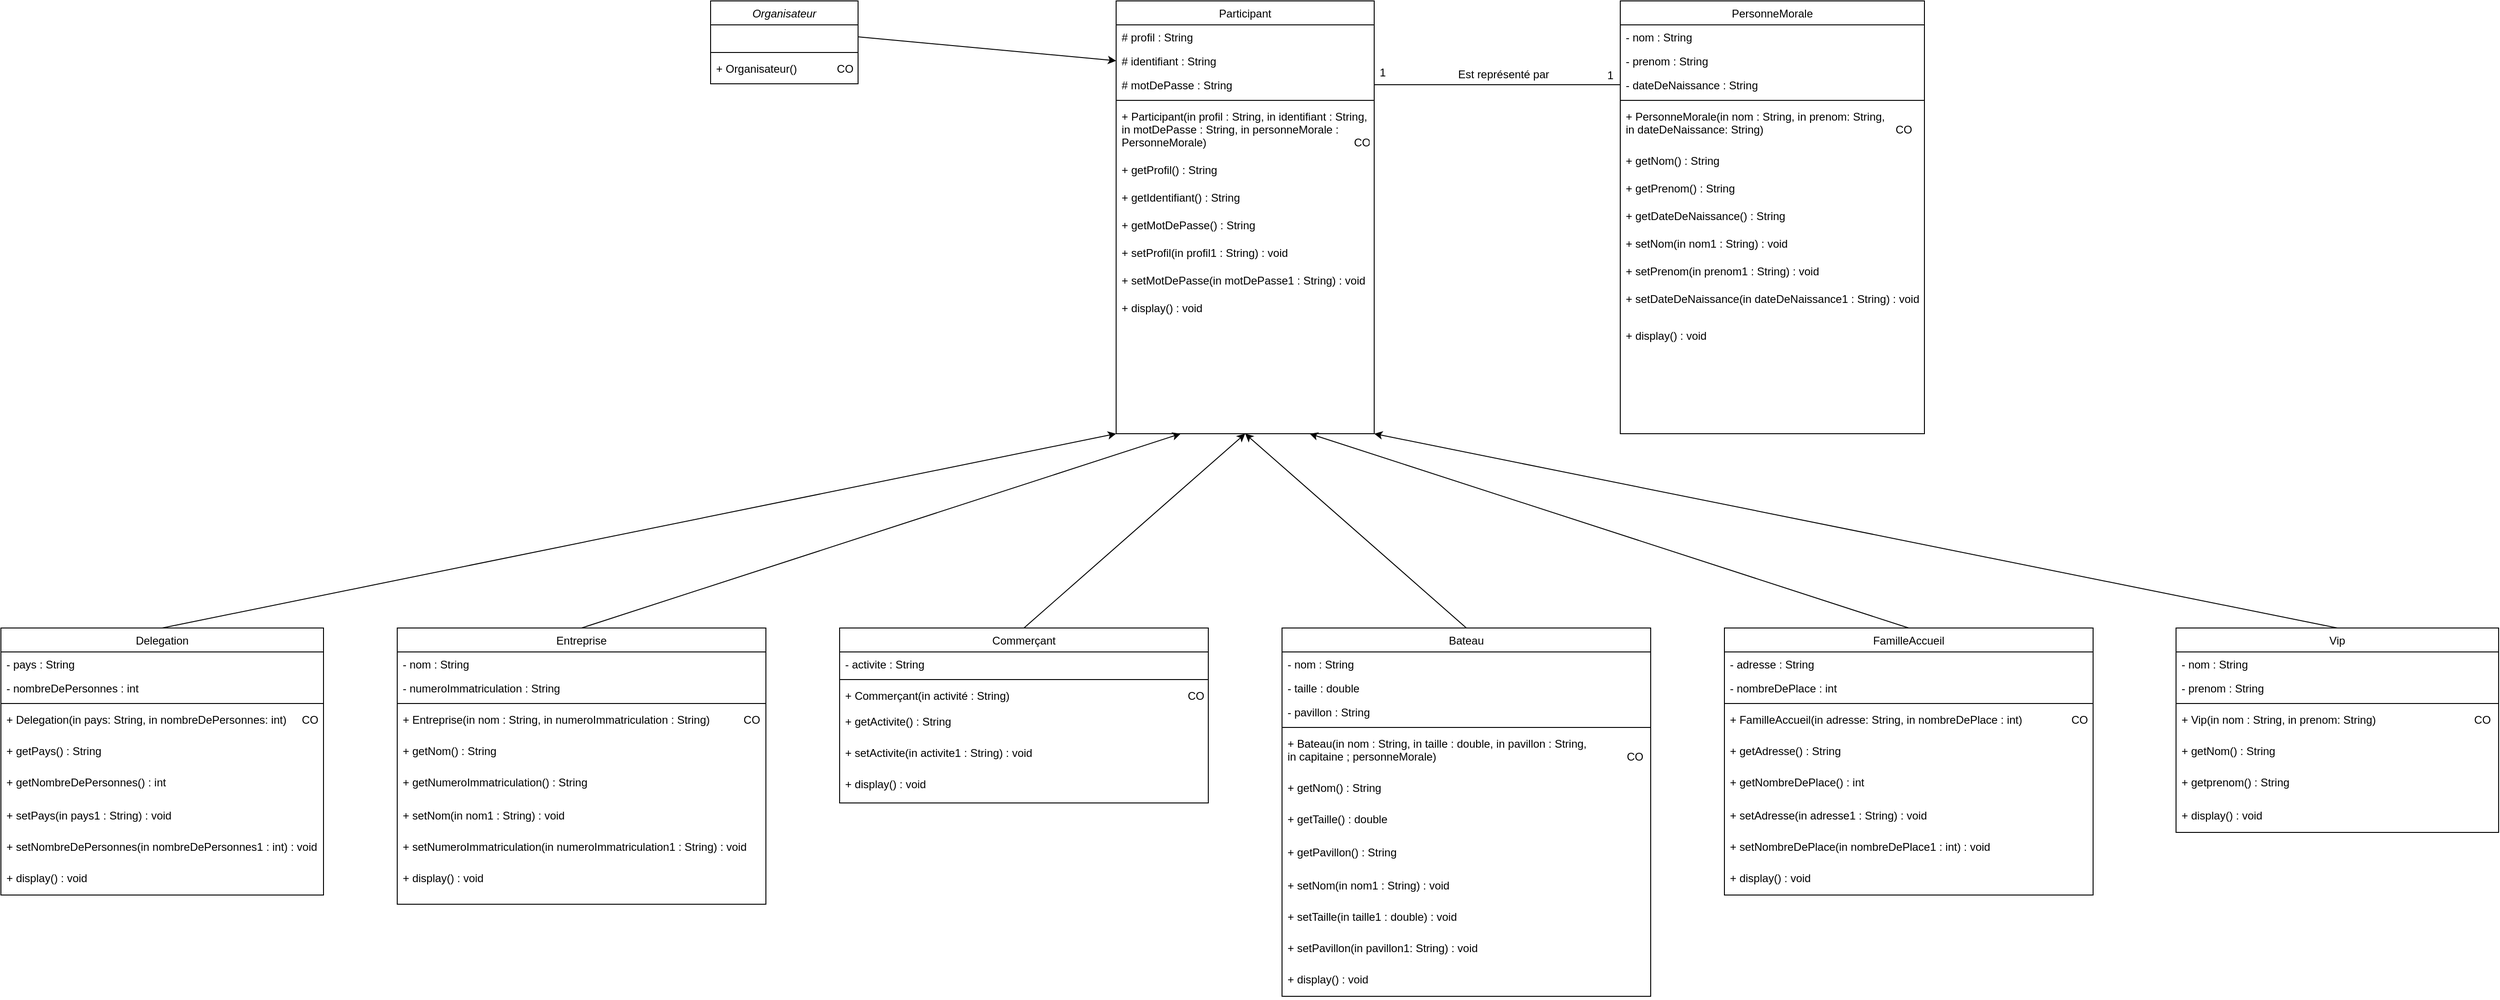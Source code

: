 <mxfile version="16.6.5" type="github">
  <diagram id="C5RBs43oDa-KdzZeNtuy" name="Page-1">
    <mxGraphModel dx="2871" dy="521" grid="1" gridSize="10" guides="1" tooltips="1" connect="1" arrows="1" fold="1" page="1" pageScale="1" pageWidth="827" pageHeight="1169" math="0" shadow="0">
      <root>
        <mxCell id="WIyWlLk6GJQsqaUBKTNV-0" />
        <mxCell id="WIyWlLk6GJQsqaUBKTNV-1" parent="WIyWlLk6GJQsqaUBKTNV-0" />
        <mxCell id="zkfFHV4jXpPFQw0GAbJ--0" value="Organisateur" style="swimlane;fontStyle=2;align=center;verticalAlign=top;childLayout=stackLayout;horizontal=1;startSize=26;horizontalStack=0;resizeParent=1;resizeLast=0;collapsible=1;marginBottom=0;rounded=0;shadow=0;strokeWidth=1;" parent="WIyWlLk6GJQsqaUBKTNV-1" vertex="1">
          <mxGeometry x="-160" y="40" width="160" height="90" as="geometry">
            <mxRectangle x="230" y="140" width="160" height="26" as="alternateBounds" />
          </mxGeometry>
        </mxCell>
        <mxCell id="zkfFHV4jXpPFQw0GAbJ--3" value=" " style="text;align=left;verticalAlign=top;spacingLeft=4;spacingRight=4;overflow=hidden;rotatable=0;points=[[0,0.5],[1,0.5]];portConstraint=eastwest;rounded=0;shadow=0;html=0;" parent="zkfFHV4jXpPFQw0GAbJ--0" vertex="1">
          <mxGeometry y="26" width="160" height="26" as="geometry" />
        </mxCell>
        <mxCell id="zkfFHV4jXpPFQw0GAbJ--4" value="" style="line;html=1;strokeWidth=1;align=left;verticalAlign=middle;spacingTop=-1;spacingLeft=3;spacingRight=3;rotatable=0;labelPosition=right;points=[];portConstraint=eastwest;" parent="zkfFHV4jXpPFQw0GAbJ--0" vertex="1">
          <mxGeometry y="52" width="160" height="8" as="geometry" />
        </mxCell>
        <mxCell id="zkfFHV4jXpPFQw0GAbJ--5" value="+ Organisateur()             CO" style="text;align=left;verticalAlign=top;spacingLeft=4;spacingRight=4;overflow=hidden;rotatable=0;points=[[0,0.5],[1,0.5]];portConstraint=eastwest;" parent="zkfFHV4jXpPFQw0GAbJ--0" vertex="1">
          <mxGeometry y="60" width="160" height="26" as="geometry" />
        </mxCell>
        <mxCell id="szv_5WCVHyqC5jfXiNDb-31" value="Participant" style="swimlane;fontStyle=0;align=center;verticalAlign=top;childLayout=stackLayout;horizontal=1;startSize=26;horizontalStack=0;resizeParent=1;resizeLast=0;collapsible=1;marginBottom=0;rounded=0;shadow=0;strokeWidth=1;" parent="WIyWlLk6GJQsqaUBKTNV-1" vertex="1">
          <mxGeometry x="280" y="40" width="280" height="470" as="geometry">
            <mxRectangle x="330" y="50" width="160" height="26" as="alternateBounds" />
          </mxGeometry>
        </mxCell>
        <mxCell id="szv_5WCVHyqC5jfXiNDb-34" value="# profil : String" style="text;align=left;verticalAlign=top;spacingLeft=4;spacingRight=4;overflow=hidden;rotatable=0;points=[[0,0.5],[1,0.5]];portConstraint=eastwest;rounded=0;shadow=0;html=0;" parent="szv_5WCVHyqC5jfXiNDb-31" vertex="1">
          <mxGeometry y="26" width="280" height="26" as="geometry" />
        </mxCell>
        <mxCell id="szv_5WCVHyqC5jfXiNDb-32" value="# identifiant : String&#xa;" style="text;align=left;verticalAlign=top;spacingLeft=4;spacingRight=4;overflow=hidden;rotatable=0;points=[[0,0.5],[1,0.5]];portConstraint=eastwest;" parent="szv_5WCVHyqC5jfXiNDb-31" vertex="1">
          <mxGeometry y="52" width="280" height="26" as="geometry" />
        </mxCell>
        <mxCell id="szv_5WCVHyqC5jfXiNDb-33" value="# motDePasse : String" style="text;align=left;verticalAlign=top;spacingLeft=4;spacingRight=4;overflow=hidden;rotatable=0;points=[[0,0.5],[1,0.5]];portConstraint=eastwest;rounded=0;shadow=0;html=0;" parent="szv_5WCVHyqC5jfXiNDb-31" vertex="1">
          <mxGeometry y="78" width="280" height="26" as="geometry" />
        </mxCell>
        <mxCell id="szv_5WCVHyqC5jfXiNDb-37" value="" style="line;html=1;strokeWidth=1;align=left;verticalAlign=middle;spacingTop=-1;spacingLeft=3;spacingRight=3;rotatable=0;labelPosition=right;points=[];portConstraint=eastwest;" parent="szv_5WCVHyqC5jfXiNDb-31" vertex="1">
          <mxGeometry y="104" width="280" height="8" as="geometry" />
        </mxCell>
        <mxCell id="szv_5WCVHyqC5jfXiNDb-38" value="+ Participant(in profil : String, in identifiant : String, &#xa;in motDePasse : String, in personneMorale : &#xa;PersonneMorale)                                                CO&#xa;&#xa;" style="text;align=left;verticalAlign=top;spacingLeft=4;spacingRight=4;overflow=hidden;rotatable=0;points=[[0,0.5],[1,0.5]];portConstraint=eastwest;" parent="szv_5WCVHyqC5jfXiNDb-31" vertex="1">
          <mxGeometry y="112" width="280" height="58" as="geometry" />
        </mxCell>
        <mxCell id="szv_5WCVHyqC5jfXiNDb-43" value="+ getProfil() : String" style="text;align=left;verticalAlign=top;spacingLeft=4;spacingRight=4;overflow=hidden;rotatable=0;points=[[0,0.5],[1,0.5]];portConstraint=eastwest;" parent="szv_5WCVHyqC5jfXiNDb-31" vertex="1">
          <mxGeometry y="170" width="280" height="30" as="geometry" />
        </mxCell>
        <mxCell id="szv_5WCVHyqC5jfXiNDb-41" value="+ getIdentifiant() : String" style="text;align=left;verticalAlign=top;spacingLeft=4;spacingRight=4;overflow=hidden;rotatable=0;points=[[0,0.5],[1,0.5]];portConstraint=eastwest;" parent="szv_5WCVHyqC5jfXiNDb-31" vertex="1">
          <mxGeometry y="200" width="280" height="30" as="geometry" />
        </mxCell>
        <mxCell id="szv_5WCVHyqC5jfXiNDb-42" value="+ getMotDePasse() : String" style="text;align=left;verticalAlign=top;spacingLeft=4;spacingRight=4;overflow=hidden;rotatable=0;points=[[0,0.5],[1,0.5]];portConstraint=eastwest;" parent="szv_5WCVHyqC5jfXiNDb-31" vertex="1">
          <mxGeometry y="230" width="280" height="30" as="geometry" />
        </mxCell>
        <mxCell id="szv_5WCVHyqC5jfXiNDb-44" value="+ setProfil(in profil1 : String) : void" style="text;align=left;verticalAlign=top;spacingLeft=4;spacingRight=4;overflow=hidden;rotatable=0;points=[[0,0.5],[1,0.5]];portConstraint=eastwest;" parent="szv_5WCVHyqC5jfXiNDb-31" vertex="1">
          <mxGeometry y="260" width="280" height="30" as="geometry" />
        </mxCell>
        <mxCell id="szv_5WCVHyqC5jfXiNDb-45" value="+ setMotDePasse(in motDePasse1 : String) : void" style="text;align=left;verticalAlign=top;spacingLeft=4;spacingRight=4;overflow=hidden;rotatable=0;points=[[0,0.5],[1,0.5]];portConstraint=eastwest;" parent="szv_5WCVHyqC5jfXiNDb-31" vertex="1">
          <mxGeometry y="290" width="280" height="30" as="geometry" />
        </mxCell>
        <mxCell id="szv_5WCVHyqC5jfXiNDb-46" value="+ display() : void" style="text;align=left;verticalAlign=top;spacingLeft=4;spacingRight=4;overflow=hidden;rotatable=0;points=[[0,0.5],[1,0.5]];portConstraint=eastwest;" parent="szv_5WCVHyqC5jfXiNDb-31" vertex="1">
          <mxGeometry y="320" width="280" height="30" as="geometry" />
        </mxCell>
        <mxCell id="szv_5WCVHyqC5jfXiNDb-47" value="PersonneMorale" style="swimlane;fontStyle=0;align=center;verticalAlign=top;childLayout=stackLayout;horizontal=1;startSize=26;horizontalStack=0;resizeParent=1;resizeLast=0;collapsible=1;marginBottom=0;rounded=0;shadow=0;strokeWidth=1;" parent="WIyWlLk6GJQsqaUBKTNV-1" vertex="1">
          <mxGeometry x="827" y="40" width="330" height="470" as="geometry">
            <mxRectangle x="330" y="50" width="160" height="26" as="alternateBounds" />
          </mxGeometry>
        </mxCell>
        <mxCell id="szv_5WCVHyqC5jfXiNDb-48" value="- nom : String" style="text;align=left;verticalAlign=top;spacingLeft=4;spacingRight=4;overflow=hidden;rotatable=0;points=[[0,0.5],[1,0.5]];portConstraint=eastwest;rounded=0;shadow=0;html=0;" parent="szv_5WCVHyqC5jfXiNDb-47" vertex="1">
          <mxGeometry y="26" width="330" height="26" as="geometry" />
        </mxCell>
        <mxCell id="szv_5WCVHyqC5jfXiNDb-49" value="- prenom : String&#xa;" style="text;align=left;verticalAlign=top;spacingLeft=4;spacingRight=4;overflow=hidden;rotatable=0;points=[[0,0.5],[1,0.5]];portConstraint=eastwest;" parent="szv_5WCVHyqC5jfXiNDb-47" vertex="1">
          <mxGeometry y="52" width="330" height="26" as="geometry" />
        </mxCell>
        <mxCell id="szv_5WCVHyqC5jfXiNDb-50" value="- dateDeNaissance : String" style="text;align=left;verticalAlign=top;spacingLeft=4;spacingRight=4;overflow=hidden;rotatable=0;points=[[0,0.5],[1,0.5]];portConstraint=eastwest;rounded=0;shadow=0;html=0;" parent="szv_5WCVHyqC5jfXiNDb-47" vertex="1">
          <mxGeometry y="78" width="330" height="26" as="geometry" />
        </mxCell>
        <mxCell id="szv_5WCVHyqC5jfXiNDb-51" value="" style="line;html=1;strokeWidth=1;align=left;verticalAlign=middle;spacingTop=-1;spacingLeft=3;spacingRight=3;rotatable=0;labelPosition=right;points=[];portConstraint=eastwest;" parent="szv_5WCVHyqC5jfXiNDb-47" vertex="1">
          <mxGeometry y="104" width="330" height="8" as="geometry" />
        </mxCell>
        <mxCell id="szv_5WCVHyqC5jfXiNDb-52" value="+ PersonneMorale(in nom : String, in prenom: String, &#xa;in dateDeNaissance: String)                                           CO" style="text;align=left;verticalAlign=top;spacingLeft=4;spacingRight=4;overflow=hidden;rotatable=0;points=[[0,0.5],[1,0.5]];portConstraint=eastwest;" parent="szv_5WCVHyqC5jfXiNDb-47" vertex="1">
          <mxGeometry y="112" width="330" height="48" as="geometry" />
        </mxCell>
        <mxCell id="szv_5WCVHyqC5jfXiNDb-53" value="+ getNom() : String" style="text;align=left;verticalAlign=top;spacingLeft=4;spacingRight=4;overflow=hidden;rotatable=0;points=[[0,0.5],[1,0.5]];portConstraint=eastwest;" parent="szv_5WCVHyqC5jfXiNDb-47" vertex="1">
          <mxGeometry y="160" width="330" height="30" as="geometry" />
        </mxCell>
        <mxCell id="szv_5WCVHyqC5jfXiNDb-54" value="+ getPrenom() : String" style="text;align=left;verticalAlign=top;spacingLeft=4;spacingRight=4;overflow=hidden;rotatable=0;points=[[0,0.5],[1,0.5]];portConstraint=eastwest;" parent="szv_5WCVHyqC5jfXiNDb-47" vertex="1">
          <mxGeometry y="190" width="330" height="30" as="geometry" />
        </mxCell>
        <mxCell id="szv_5WCVHyqC5jfXiNDb-55" value="+ getDateDeNaissance() : String" style="text;align=left;verticalAlign=top;spacingLeft=4;spacingRight=4;overflow=hidden;rotatable=0;points=[[0,0.5],[1,0.5]];portConstraint=eastwest;" parent="szv_5WCVHyqC5jfXiNDb-47" vertex="1">
          <mxGeometry y="220" width="330" height="30" as="geometry" />
        </mxCell>
        <mxCell id="szv_5WCVHyqC5jfXiNDb-56" value="+ setNom(in nom1 : String) : void" style="text;align=left;verticalAlign=top;spacingLeft=4;spacingRight=4;overflow=hidden;rotatable=0;points=[[0,0.5],[1,0.5]];portConstraint=eastwest;" parent="szv_5WCVHyqC5jfXiNDb-47" vertex="1">
          <mxGeometry y="250" width="330" height="30" as="geometry" />
        </mxCell>
        <mxCell id="szv_5WCVHyqC5jfXiNDb-59" value="+ setPrenom(in prenom1 : String) : void" style="text;align=left;verticalAlign=top;spacingLeft=4;spacingRight=4;overflow=hidden;rotatable=0;points=[[0,0.5],[1,0.5]];portConstraint=eastwest;" parent="szv_5WCVHyqC5jfXiNDb-47" vertex="1">
          <mxGeometry y="280" width="330" height="30" as="geometry" />
        </mxCell>
        <mxCell id="szv_5WCVHyqC5jfXiNDb-60" value="+ setDateDeNaissance(in dateDeNaissance1 : String) : void" style="text;align=left;verticalAlign=top;spacingLeft=4;spacingRight=4;overflow=hidden;rotatable=0;points=[[0,0.5],[1,0.5]];portConstraint=eastwest;" parent="szv_5WCVHyqC5jfXiNDb-47" vertex="1">
          <mxGeometry y="310" width="330" height="40" as="geometry" />
        </mxCell>
        <mxCell id="szv_5WCVHyqC5jfXiNDb-58" value="+ display() : void" style="text;align=left;verticalAlign=top;spacingLeft=4;spacingRight=4;overflow=hidden;rotatable=0;points=[[0,0.5],[1,0.5]];portConstraint=eastwest;" parent="szv_5WCVHyqC5jfXiNDb-47" vertex="1">
          <mxGeometry y="350" width="330" height="30" as="geometry" />
        </mxCell>
        <mxCell id="szv_5WCVHyqC5jfXiNDb-66" value="Entreprise" style="swimlane;fontStyle=0;align=center;verticalAlign=top;childLayout=stackLayout;horizontal=1;startSize=26;horizontalStack=0;resizeParent=1;resizeLast=0;collapsible=1;marginBottom=0;rounded=0;shadow=0;strokeWidth=1;" parent="WIyWlLk6GJQsqaUBKTNV-1" vertex="1">
          <mxGeometry x="-500" y="721" width="400" height="300" as="geometry">
            <mxRectangle x="130" y="380" width="160" height="26" as="alternateBounds" />
          </mxGeometry>
        </mxCell>
        <mxCell id="szv_5WCVHyqC5jfXiNDb-67" value="- nom : String" style="text;align=left;verticalAlign=top;spacingLeft=4;spacingRight=4;overflow=hidden;rotatable=0;points=[[0,0.5],[1,0.5]];portConstraint=eastwest;" parent="szv_5WCVHyqC5jfXiNDb-66" vertex="1">
          <mxGeometry y="26" width="400" height="26" as="geometry" />
        </mxCell>
        <mxCell id="szv_5WCVHyqC5jfXiNDb-68" value="- numeroImmatriculation : String" style="text;align=left;verticalAlign=top;spacingLeft=4;spacingRight=4;overflow=hidden;rotatable=0;points=[[0,0.5],[1,0.5]];portConstraint=eastwest;rounded=0;shadow=0;html=0;" parent="szv_5WCVHyqC5jfXiNDb-66" vertex="1">
          <mxGeometry y="52" width="400" height="26" as="geometry" />
        </mxCell>
        <mxCell id="szv_5WCVHyqC5jfXiNDb-69" value="" style="line;html=1;strokeWidth=1;align=left;verticalAlign=middle;spacingTop=-1;spacingLeft=3;spacingRight=3;rotatable=0;labelPosition=right;points=[];portConstraint=eastwest;" parent="szv_5WCVHyqC5jfXiNDb-66" vertex="1">
          <mxGeometry y="78" width="400" height="8" as="geometry" />
        </mxCell>
        <mxCell id="szv_5WCVHyqC5jfXiNDb-71" value="+ Entreprise(in nom : String, in numeroImmatriculation : String)           CO&#xa;" style="text;align=left;verticalAlign=top;spacingLeft=4;spacingRight=4;overflow=hidden;rotatable=0;points=[[0,0.5],[1,0.5]];portConstraint=eastwest;" parent="szv_5WCVHyqC5jfXiNDb-66" vertex="1">
          <mxGeometry y="86" width="400" height="34" as="geometry" />
        </mxCell>
        <mxCell id="szv_5WCVHyqC5jfXiNDb-72" value="+ getNom() : String" style="text;align=left;verticalAlign=top;spacingLeft=4;spacingRight=4;overflow=hidden;rotatable=0;points=[[0,0.5],[1,0.5]];portConstraint=eastwest;" parent="szv_5WCVHyqC5jfXiNDb-66" vertex="1">
          <mxGeometry y="120" width="400" height="34" as="geometry" />
        </mxCell>
        <mxCell id="szv_5WCVHyqC5jfXiNDb-73" value="+ getNumeroImmatriculation() : String" style="text;align=left;verticalAlign=top;spacingLeft=4;spacingRight=4;overflow=hidden;rotatable=0;points=[[0,0.5],[1,0.5]];portConstraint=eastwest;" parent="szv_5WCVHyqC5jfXiNDb-66" vertex="1">
          <mxGeometry y="154" width="400" height="36" as="geometry" />
        </mxCell>
        <mxCell id="szv_5WCVHyqC5jfXiNDb-74" value="+ setNom(in nom1 : String) : void" style="text;align=left;verticalAlign=top;spacingLeft=4;spacingRight=4;overflow=hidden;rotatable=0;points=[[0,0.5],[1,0.5]];portConstraint=eastwest;" parent="szv_5WCVHyqC5jfXiNDb-66" vertex="1">
          <mxGeometry y="190" width="400" height="34" as="geometry" />
        </mxCell>
        <mxCell id="szv_5WCVHyqC5jfXiNDb-75" value="+ setNumeroImmatriculation(in numeroImmatriculation1 : String) : void" style="text;align=left;verticalAlign=top;spacingLeft=4;spacingRight=4;overflow=hidden;rotatable=0;points=[[0,0.5],[1,0.5]];portConstraint=eastwest;" parent="szv_5WCVHyqC5jfXiNDb-66" vertex="1">
          <mxGeometry y="224" width="400" height="34" as="geometry" />
        </mxCell>
        <mxCell id="szv_5WCVHyqC5jfXiNDb-76" value="+ display() : void" style="text;align=left;verticalAlign=top;spacingLeft=4;spacingRight=4;overflow=hidden;rotatable=0;points=[[0,0.5],[1,0.5]];portConstraint=eastwest;" parent="szv_5WCVHyqC5jfXiNDb-66" vertex="1">
          <mxGeometry y="258" width="400" height="32" as="geometry" />
        </mxCell>
        <mxCell id="szv_5WCVHyqC5jfXiNDb-92" value="Delegation" style="swimlane;fontStyle=0;align=center;verticalAlign=top;childLayout=stackLayout;horizontal=1;startSize=26;horizontalStack=0;resizeParent=1;resizeLast=0;collapsible=1;marginBottom=0;rounded=0;shadow=0;strokeWidth=1;" parent="WIyWlLk6GJQsqaUBKTNV-1" vertex="1">
          <mxGeometry x="-930" y="721" width="350" height="290" as="geometry">
            <mxRectangle x="130" y="380" width="160" height="26" as="alternateBounds" />
          </mxGeometry>
        </mxCell>
        <mxCell id="szv_5WCVHyqC5jfXiNDb-93" value="- pays : String" style="text;align=left;verticalAlign=top;spacingLeft=4;spacingRight=4;overflow=hidden;rotatable=0;points=[[0,0.5],[1,0.5]];portConstraint=eastwest;" parent="szv_5WCVHyqC5jfXiNDb-92" vertex="1">
          <mxGeometry y="26" width="350" height="26" as="geometry" />
        </mxCell>
        <mxCell id="szv_5WCVHyqC5jfXiNDb-94" value="- nombreDePersonnes : int" style="text;align=left;verticalAlign=top;spacingLeft=4;spacingRight=4;overflow=hidden;rotatable=0;points=[[0,0.5],[1,0.5]];portConstraint=eastwest;rounded=0;shadow=0;html=0;" parent="szv_5WCVHyqC5jfXiNDb-92" vertex="1">
          <mxGeometry y="52" width="350" height="26" as="geometry" />
        </mxCell>
        <mxCell id="szv_5WCVHyqC5jfXiNDb-95" value="" style="line;html=1;strokeWidth=1;align=left;verticalAlign=middle;spacingTop=-1;spacingLeft=3;spacingRight=3;rotatable=0;labelPosition=right;points=[];portConstraint=eastwest;" parent="szv_5WCVHyqC5jfXiNDb-92" vertex="1">
          <mxGeometry y="78" width="350" height="8" as="geometry" />
        </mxCell>
        <mxCell id="szv_5WCVHyqC5jfXiNDb-96" value="+ Delegation(in pays: String, in nombreDePersonnes: int)     CO&#xa;" style="text;align=left;verticalAlign=top;spacingLeft=4;spacingRight=4;overflow=hidden;rotatable=0;points=[[0,0.5],[1,0.5]];portConstraint=eastwest;" parent="szv_5WCVHyqC5jfXiNDb-92" vertex="1">
          <mxGeometry y="86" width="350" height="34" as="geometry" />
        </mxCell>
        <mxCell id="szv_5WCVHyqC5jfXiNDb-97" value="+ getPays() : String" style="text;align=left;verticalAlign=top;spacingLeft=4;spacingRight=4;overflow=hidden;rotatable=0;points=[[0,0.5],[1,0.5]];portConstraint=eastwest;" parent="szv_5WCVHyqC5jfXiNDb-92" vertex="1">
          <mxGeometry y="120" width="350" height="34" as="geometry" />
        </mxCell>
        <mxCell id="szv_5WCVHyqC5jfXiNDb-98" value="+ getNombreDePersonnes() : int" style="text;align=left;verticalAlign=top;spacingLeft=4;spacingRight=4;overflow=hidden;rotatable=0;points=[[0,0.5],[1,0.5]];portConstraint=eastwest;" parent="szv_5WCVHyqC5jfXiNDb-92" vertex="1">
          <mxGeometry y="154" width="350" height="36" as="geometry" />
        </mxCell>
        <mxCell id="szv_5WCVHyqC5jfXiNDb-99" value="+ setPays(in pays1 : String) : void" style="text;align=left;verticalAlign=top;spacingLeft=4;spacingRight=4;overflow=hidden;rotatable=0;points=[[0,0.5],[1,0.5]];portConstraint=eastwest;" parent="szv_5WCVHyqC5jfXiNDb-92" vertex="1">
          <mxGeometry y="190" width="350" height="34" as="geometry" />
        </mxCell>
        <mxCell id="szv_5WCVHyqC5jfXiNDb-100" value="+ setNombreDePersonnes(in nombreDePersonnes1 : int) : void" style="text;align=left;verticalAlign=top;spacingLeft=4;spacingRight=4;overflow=hidden;rotatable=0;points=[[0,0.5],[1,0.5]];portConstraint=eastwest;" parent="szv_5WCVHyqC5jfXiNDb-92" vertex="1">
          <mxGeometry y="224" width="350" height="34" as="geometry" />
        </mxCell>
        <mxCell id="szv_5WCVHyqC5jfXiNDb-101" value="+ display() : void" style="text;align=left;verticalAlign=top;spacingLeft=4;spacingRight=4;overflow=hidden;rotatable=0;points=[[0,0.5],[1,0.5]];portConstraint=eastwest;" parent="szv_5WCVHyqC5jfXiNDb-92" vertex="1">
          <mxGeometry y="258" width="350" height="32" as="geometry" />
        </mxCell>
        <mxCell id="szv_5WCVHyqC5jfXiNDb-102" value="Commerçant" style="swimlane;fontStyle=0;align=center;verticalAlign=top;childLayout=stackLayout;horizontal=1;startSize=26;horizontalStack=0;resizeParent=1;resizeLast=0;collapsible=1;marginBottom=0;rounded=0;shadow=0;strokeWidth=1;" parent="WIyWlLk6GJQsqaUBKTNV-1" vertex="1">
          <mxGeometry x="-20" y="721" width="400" height="190" as="geometry">
            <mxRectangle x="130" y="380" width="160" height="26" as="alternateBounds" />
          </mxGeometry>
        </mxCell>
        <mxCell id="szv_5WCVHyqC5jfXiNDb-103" value="- activite : String" style="text;align=left;verticalAlign=top;spacingLeft=4;spacingRight=4;overflow=hidden;rotatable=0;points=[[0,0.5],[1,0.5]];portConstraint=eastwest;" parent="szv_5WCVHyqC5jfXiNDb-102" vertex="1">
          <mxGeometry y="26" width="400" height="26" as="geometry" />
        </mxCell>
        <mxCell id="szv_5WCVHyqC5jfXiNDb-106" value="" style="line;html=1;strokeWidth=1;align=left;verticalAlign=middle;spacingTop=-1;spacingLeft=3;spacingRight=3;rotatable=0;labelPosition=right;points=[];portConstraint=eastwest;" parent="szv_5WCVHyqC5jfXiNDb-102" vertex="1">
          <mxGeometry y="52" width="400" height="8" as="geometry" />
        </mxCell>
        <mxCell id="szv_5WCVHyqC5jfXiNDb-107" value="+ Commerçant(in activité : String)                                                          CO&#xa;" style="text;align=left;verticalAlign=top;spacingLeft=4;spacingRight=4;overflow=hidden;rotatable=0;points=[[0,0.5],[1,0.5]];portConstraint=eastwest;" parent="szv_5WCVHyqC5jfXiNDb-102" vertex="1">
          <mxGeometry y="60" width="400" height="28" as="geometry" />
        </mxCell>
        <mxCell id="szv_5WCVHyqC5jfXiNDb-108" value="+ getActivite() : String" style="text;align=left;verticalAlign=top;spacingLeft=4;spacingRight=4;overflow=hidden;rotatable=0;points=[[0,0.5],[1,0.5]];portConstraint=eastwest;" parent="szv_5WCVHyqC5jfXiNDb-102" vertex="1">
          <mxGeometry y="88" width="400" height="34" as="geometry" />
        </mxCell>
        <mxCell id="szv_5WCVHyqC5jfXiNDb-111" value="+ setActivite(in activite1 : String) : void" style="text;align=left;verticalAlign=top;spacingLeft=4;spacingRight=4;overflow=hidden;rotatable=0;points=[[0,0.5],[1,0.5]];portConstraint=eastwest;" parent="szv_5WCVHyqC5jfXiNDb-102" vertex="1">
          <mxGeometry y="122" width="400" height="34" as="geometry" />
        </mxCell>
        <mxCell id="szv_5WCVHyqC5jfXiNDb-114" value="+ display() : void" style="text;align=left;verticalAlign=top;spacingLeft=4;spacingRight=4;overflow=hidden;rotatable=0;points=[[0,0.5],[1,0.5]];portConstraint=eastwest;" parent="szv_5WCVHyqC5jfXiNDb-102" vertex="1">
          <mxGeometry y="156" width="400" height="32" as="geometry" />
        </mxCell>
        <mxCell id="szv_5WCVHyqC5jfXiNDb-115" value="Bateau&#xa;" style="swimlane;fontStyle=0;align=center;verticalAlign=top;childLayout=stackLayout;horizontal=1;startSize=26;horizontalStack=0;resizeParent=1;resizeLast=0;collapsible=1;marginBottom=0;rounded=0;shadow=0;strokeWidth=1;" parent="WIyWlLk6GJQsqaUBKTNV-1" vertex="1">
          <mxGeometry x="460" y="721" width="400" height="400" as="geometry">
            <mxRectangle x="130" y="380" width="160" height="26" as="alternateBounds" />
          </mxGeometry>
        </mxCell>
        <mxCell id="szv_5WCVHyqC5jfXiNDb-116" value="- nom : String" style="text;align=left;verticalAlign=top;spacingLeft=4;spacingRight=4;overflow=hidden;rotatable=0;points=[[0,0.5],[1,0.5]];portConstraint=eastwest;" parent="szv_5WCVHyqC5jfXiNDb-115" vertex="1">
          <mxGeometry y="26" width="400" height="26" as="geometry" />
        </mxCell>
        <mxCell id="szv_5WCVHyqC5jfXiNDb-117" value="- taille : double" style="text;align=left;verticalAlign=top;spacingLeft=4;spacingRight=4;overflow=hidden;rotatable=0;points=[[0,0.5],[1,0.5]];portConstraint=eastwest;" parent="szv_5WCVHyqC5jfXiNDb-115" vertex="1">
          <mxGeometry y="52" width="400" height="26" as="geometry" />
        </mxCell>
        <mxCell id="szv_5WCVHyqC5jfXiNDb-118" value="- pavillon : String" style="text;align=left;verticalAlign=top;spacingLeft=4;spacingRight=4;overflow=hidden;rotatable=0;points=[[0,0.5],[1,0.5]];portConstraint=eastwest;rounded=0;shadow=0;html=0;" parent="szv_5WCVHyqC5jfXiNDb-115" vertex="1">
          <mxGeometry y="78" width="400" height="26" as="geometry" />
        </mxCell>
        <mxCell id="szv_5WCVHyqC5jfXiNDb-119" value="" style="line;html=1;strokeWidth=1;align=left;verticalAlign=middle;spacingTop=-1;spacingLeft=3;spacingRight=3;rotatable=0;labelPosition=right;points=[];portConstraint=eastwest;" parent="szv_5WCVHyqC5jfXiNDb-115" vertex="1">
          <mxGeometry y="104" width="400" height="8" as="geometry" />
        </mxCell>
        <mxCell id="szv_5WCVHyqC5jfXiNDb-120" value="+ Bateau(in nom : String, in taille : double, in pavillon : String,&#xa;in capitaine ; personneMorale)                                                              CO&#xa;" style="text;align=left;verticalAlign=top;spacingLeft=4;spacingRight=4;overflow=hidden;rotatable=0;points=[[0,0.5],[1,0.5]];portConstraint=eastwest;" parent="szv_5WCVHyqC5jfXiNDb-115" vertex="1">
          <mxGeometry y="112" width="400" height="48" as="geometry" />
        </mxCell>
        <mxCell id="szv_5WCVHyqC5jfXiNDb-121" value="+ getNom() : String" style="text;align=left;verticalAlign=top;spacingLeft=4;spacingRight=4;overflow=hidden;rotatable=0;points=[[0,0.5],[1,0.5]];portConstraint=eastwest;" parent="szv_5WCVHyqC5jfXiNDb-115" vertex="1">
          <mxGeometry y="160" width="400" height="34" as="geometry" />
        </mxCell>
        <mxCell id="szv_5WCVHyqC5jfXiNDb-122" value="+ getTaille() : double" style="text;align=left;verticalAlign=top;spacingLeft=4;spacingRight=4;overflow=hidden;rotatable=0;points=[[0,0.5],[1,0.5]];portConstraint=eastwest;" parent="szv_5WCVHyqC5jfXiNDb-115" vertex="1">
          <mxGeometry y="194" width="400" height="36" as="geometry" />
        </mxCell>
        <mxCell id="szv_5WCVHyqC5jfXiNDb-123" value="+ getPavillon() : String" style="text;align=left;verticalAlign=top;spacingLeft=4;spacingRight=4;overflow=hidden;rotatable=0;points=[[0,0.5],[1,0.5]];portConstraint=eastwest;" parent="szv_5WCVHyqC5jfXiNDb-115" vertex="1">
          <mxGeometry y="230" width="400" height="36" as="geometry" />
        </mxCell>
        <mxCell id="szv_5WCVHyqC5jfXiNDb-124" value="+ setNom(in nom1 : String) : void" style="text;align=left;verticalAlign=top;spacingLeft=4;spacingRight=4;overflow=hidden;rotatable=0;points=[[0,0.5],[1,0.5]];portConstraint=eastwest;" parent="szv_5WCVHyqC5jfXiNDb-115" vertex="1">
          <mxGeometry y="266" width="400" height="34" as="geometry" />
        </mxCell>
        <mxCell id="szv_5WCVHyqC5jfXiNDb-125" value="+ setTaille(in taille1 : double) : void" style="text;align=left;verticalAlign=top;spacingLeft=4;spacingRight=4;overflow=hidden;rotatable=0;points=[[0,0.5],[1,0.5]];portConstraint=eastwest;" parent="szv_5WCVHyqC5jfXiNDb-115" vertex="1">
          <mxGeometry y="300" width="400" height="34" as="geometry" />
        </mxCell>
        <mxCell id="szv_5WCVHyqC5jfXiNDb-126" value="+ setPavillon(in pavillon1: String) : void" style="text;align=left;verticalAlign=top;spacingLeft=4;spacingRight=4;overflow=hidden;rotatable=0;points=[[0,0.5],[1,0.5]];portConstraint=eastwest;" parent="szv_5WCVHyqC5jfXiNDb-115" vertex="1">
          <mxGeometry y="334" width="400" height="34" as="geometry" />
        </mxCell>
        <mxCell id="szv_5WCVHyqC5jfXiNDb-127" value="+ display() : void" style="text;align=left;verticalAlign=top;spacingLeft=4;spacingRight=4;overflow=hidden;rotatable=0;points=[[0,0.5],[1,0.5]];portConstraint=eastwest;" parent="szv_5WCVHyqC5jfXiNDb-115" vertex="1">
          <mxGeometry y="368" width="400" height="32" as="geometry" />
        </mxCell>
        <mxCell id="szv_5WCVHyqC5jfXiNDb-128" value="FamilleAccueil" style="swimlane;fontStyle=0;align=center;verticalAlign=top;childLayout=stackLayout;horizontal=1;startSize=26;horizontalStack=0;resizeParent=1;resizeLast=0;collapsible=1;marginBottom=0;rounded=0;shadow=0;strokeWidth=1;" parent="WIyWlLk6GJQsqaUBKTNV-1" vertex="1">
          <mxGeometry x="940" y="721" width="400" height="290" as="geometry">
            <mxRectangle x="130" y="380" width="160" height="26" as="alternateBounds" />
          </mxGeometry>
        </mxCell>
        <mxCell id="szv_5WCVHyqC5jfXiNDb-129" value="- adresse : String" style="text;align=left;verticalAlign=top;spacingLeft=4;spacingRight=4;overflow=hidden;rotatable=0;points=[[0,0.5],[1,0.5]];portConstraint=eastwest;" parent="szv_5WCVHyqC5jfXiNDb-128" vertex="1">
          <mxGeometry y="26" width="400" height="26" as="geometry" />
        </mxCell>
        <mxCell id="szv_5WCVHyqC5jfXiNDb-130" value="- nombreDePlace : int" style="text;align=left;verticalAlign=top;spacingLeft=4;spacingRight=4;overflow=hidden;rotatable=0;points=[[0,0.5],[1,0.5]];portConstraint=eastwest;" parent="szv_5WCVHyqC5jfXiNDb-128" vertex="1">
          <mxGeometry y="52" width="400" height="26" as="geometry" />
        </mxCell>
        <mxCell id="szv_5WCVHyqC5jfXiNDb-132" value="" style="line;html=1;strokeWidth=1;align=left;verticalAlign=middle;spacingTop=-1;spacingLeft=3;spacingRight=3;rotatable=0;labelPosition=right;points=[];portConstraint=eastwest;" parent="szv_5WCVHyqC5jfXiNDb-128" vertex="1">
          <mxGeometry y="78" width="400" height="8" as="geometry" />
        </mxCell>
        <mxCell id="szv_5WCVHyqC5jfXiNDb-133" value="+ FamilleAccueil(in adresse: String, in nombreDePlace : int)                CO&#xa;" style="text;align=left;verticalAlign=top;spacingLeft=4;spacingRight=4;overflow=hidden;rotatable=0;points=[[0,0.5],[1,0.5]];portConstraint=eastwest;" parent="szv_5WCVHyqC5jfXiNDb-128" vertex="1">
          <mxGeometry y="86" width="400" height="34" as="geometry" />
        </mxCell>
        <mxCell id="szv_5WCVHyqC5jfXiNDb-134" value="+ getAdresse() : String" style="text;align=left;verticalAlign=top;spacingLeft=4;spacingRight=4;overflow=hidden;rotatable=0;points=[[0,0.5],[1,0.5]];portConstraint=eastwest;" parent="szv_5WCVHyqC5jfXiNDb-128" vertex="1">
          <mxGeometry y="120" width="400" height="34" as="geometry" />
        </mxCell>
        <mxCell id="szv_5WCVHyqC5jfXiNDb-135" value="+ getNombreDePlace() : int" style="text;align=left;verticalAlign=top;spacingLeft=4;spacingRight=4;overflow=hidden;rotatable=0;points=[[0,0.5],[1,0.5]];portConstraint=eastwest;" parent="szv_5WCVHyqC5jfXiNDb-128" vertex="1">
          <mxGeometry y="154" width="400" height="36" as="geometry" />
        </mxCell>
        <mxCell id="szv_5WCVHyqC5jfXiNDb-137" value="+ setAdresse(in adresse1 : String) : void" style="text;align=left;verticalAlign=top;spacingLeft=4;spacingRight=4;overflow=hidden;rotatable=0;points=[[0,0.5],[1,0.5]];portConstraint=eastwest;" parent="szv_5WCVHyqC5jfXiNDb-128" vertex="1">
          <mxGeometry y="190" width="400" height="34" as="geometry" />
        </mxCell>
        <mxCell id="szv_5WCVHyqC5jfXiNDb-138" value="+ setNombreDePlace(in nombreDePlace1 : int) : void" style="text;align=left;verticalAlign=top;spacingLeft=4;spacingRight=4;overflow=hidden;rotatable=0;points=[[0,0.5],[1,0.5]];portConstraint=eastwest;" parent="szv_5WCVHyqC5jfXiNDb-128" vertex="1">
          <mxGeometry y="224" width="400" height="34" as="geometry" />
        </mxCell>
        <mxCell id="szv_5WCVHyqC5jfXiNDb-140" value="+ display() : void" style="text;align=left;verticalAlign=top;spacingLeft=4;spacingRight=4;overflow=hidden;rotatable=0;points=[[0,0.5],[1,0.5]];portConstraint=eastwest;" parent="szv_5WCVHyqC5jfXiNDb-128" vertex="1">
          <mxGeometry y="258" width="400" height="32" as="geometry" />
        </mxCell>
        <mxCell id="szv_5WCVHyqC5jfXiNDb-141" value="Vip" style="swimlane;fontStyle=0;align=center;verticalAlign=top;childLayout=stackLayout;horizontal=1;startSize=26;horizontalStack=0;resizeParent=1;resizeLast=0;collapsible=1;marginBottom=0;rounded=0;shadow=0;strokeWidth=1;" parent="WIyWlLk6GJQsqaUBKTNV-1" vertex="1">
          <mxGeometry x="1430" y="721" width="350" height="222" as="geometry">
            <mxRectangle x="130" y="380" width="160" height="26" as="alternateBounds" />
          </mxGeometry>
        </mxCell>
        <mxCell id="szv_5WCVHyqC5jfXiNDb-142" value="- nom : String" style="text;align=left;verticalAlign=top;spacingLeft=4;spacingRight=4;overflow=hidden;rotatable=0;points=[[0,0.5],[1,0.5]];portConstraint=eastwest;" parent="szv_5WCVHyqC5jfXiNDb-141" vertex="1">
          <mxGeometry y="26" width="350" height="26" as="geometry" />
        </mxCell>
        <mxCell id="szv_5WCVHyqC5jfXiNDb-143" value="- prenom : String" style="text;align=left;verticalAlign=top;spacingLeft=4;spacingRight=4;overflow=hidden;rotatable=0;points=[[0,0.5],[1,0.5]];portConstraint=eastwest;rounded=0;shadow=0;html=0;" parent="szv_5WCVHyqC5jfXiNDb-141" vertex="1">
          <mxGeometry y="52" width="350" height="26" as="geometry" />
        </mxCell>
        <mxCell id="szv_5WCVHyqC5jfXiNDb-144" value="" style="line;html=1;strokeWidth=1;align=left;verticalAlign=middle;spacingTop=-1;spacingLeft=3;spacingRight=3;rotatable=0;labelPosition=right;points=[];portConstraint=eastwest;" parent="szv_5WCVHyqC5jfXiNDb-141" vertex="1">
          <mxGeometry y="78" width="350" height="8" as="geometry" />
        </mxCell>
        <mxCell id="szv_5WCVHyqC5jfXiNDb-145" value="+ Vip(in nom : String, in prenom: String)                                CO&#xa;" style="text;align=left;verticalAlign=top;spacingLeft=4;spacingRight=4;overflow=hidden;rotatable=0;points=[[0,0.5],[1,0.5]];portConstraint=eastwest;" parent="szv_5WCVHyqC5jfXiNDb-141" vertex="1">
          <mxGeometry y="86" width="350" height="34" as="geometry" />
        </mxCell>
        <mxCell id="szv_5WCVHyqC5jfXiNDb-146" value="+ getNom() : String" style="text;align=left;verticalAlign=top;spacingLeft=4;spacingRight=4;overflow=hidden;rotatable=0;points=[[0,0.5],[1,0.5]];portConstraint=eastwest;" parent="szv_5WCVHyqC5jfXiNDb-141" vertex="1">
          <mxGeometry y="120" width="350" height="34" as="geometry" />
        </mxCell>
        <mxCell id="szv_5WCVHyqC5jfXiNDb-147" value="+ getprenom() : String" style="text;align=left;verticalAlign=top;spacingLeft=4;spacingRight=4;overflow=hidden;rotatable=0;points=[[0,0.5],[1,0.5]];portConstraint=eastwest;" parent="szv_5WCVHyqC5jfXiNDb-141" vertex="1">
          <mxGeometry y="154" width="350" height="36" as="geometry" />
        </mxCell>
        <mxCell id="szv_5WCVHyqC5jfXiNDb-150" value="+ display() : void" style="text;align=left;verticalAlign=top;spacingLeft=4;spacingRight=4;overflow=hidden;rotatable=0;points=[[0,0.5],[1,0.5]];portConstraint=eastwest;" parent="szv_5WCVHyqC5jfXiNDb-141" vertex="1">
          <mxGeometry y="190" width="350" height="32" as="geometry" />
        </mxCell>
        <mxCell id="szv_5WCVHyqC5jfXiNDb-154" value="" style="endArrow=classic;html=1;rounded=0;entryX=0;entryY=1;entryDx=0;entryDy=0;exitX=0.5;exitY=0;exitDx=0;exitDy=0;" parent="WIyWlLk6GJQsqaUBKTNV-1" source="szv_5WCVHyqC5jfXiNDb-92" target="szv_5WCVHyqC5jfXiNDb-31" edge="1">
          <mxGeometry width="50" height="50" relative="1" as="geometry">
            <mxPoint x="390" y="670" as="sourcePoint" />
            <mxPoint x="440" y="620" as="targetPoint" />
          </mxGeometry>
        </mxCell>
        <mxCell id="szv_5WCVHyqC5jfXiNDb-155" value="" style="endArrow=classic;html=1;rounded=0;exitX=0.5;exitY=0;exitDx=0;exitDy=0;entryX=0.25;entryY=1;entryDx=0;entryDy=0;" parent="WIyWlLk6GJQsqaUBKTNV-1" source="szv_5WCVHyqC5jfXiNDb-66" target="szv_5WCVHyqC5jfXiNDb-31" edge="1">
          <mxGeometry width="50" height="50" relative="1" as="geometry">
            <mxPoint x="-255.0" y="610" as="sourcePoint" />
            <mxPoint x="420" y="510" as="targetPoint" />
          </mxGeometry>
        </mxCell>
        <mxCell id="szv_5WCVHyqC5jfXiNDb-156" value="" style="endArrow=classic;html=1;rounded=0;entryX=0.5;entryY=1;entryDx=0;entryDy=0;exitX=0.5;exitY=0;exitDx=0;exitDy=0;" parent="WIyWlLk6GJQsqaUBKTNV-1" source="szv_5WCVHyqC5jfXiNDb-102" target="szv_5WCVHyqC5jfXiNDb-31" edge="1">
          <mxGeometry width="50" height="50" relative="1" as="geometry">
            <mxPoint x="-245.0" y="620" as="sourcePoint" />
            <mxPoint x="440" y="530" as="targetPoint" />
          </mxGeometry>
        </mxCell>
        <mxCell id="szv_5WCVHyqC5jfXiNDb-157" value="" style="endArrow=classic;html=1;rounded=0;entryX=0.5;entryY=1;entryDx=0;entryDy=0;exitX=0.5;exitY=0;exitDx=0;exitDy=0;" parent="WIyWlLk6GJQsqaUBKTNV-1" source="szv_5WCVHyqC5jfXiNDb-115" target="szv_5WCVHyqC5jfXiNDb-31" edge="1">
          <mxGeometry width="50" height="50" relative="1" as="geometry">
            <mxPoint x="-235.0" y="630" as="sourcePoint" />
            <mxPoint x="450" y="540" as="targetPoint" />
          </mxGeometry>
        </mxCell>
        <mxCell id="szv_5WCVHyqC5jfXiNDb-158" value="" style="endArrow=classic;html=1;rounded=0;entryX=0.75;entryY=1;entryDx=0;entryDy=0;exitX=0.5;exitY=0;exitDx=0;exitDy=0;" parent="WIyWlLk6GJQsqaUBKTNV-1" source="szv_5WCVHyqC5jfXiNDb-128" target="szv_5WCVHyqC5jfXiNDb-31" edge="1">
          <mxGeometry width="50" height="50" relative="1" as="geometry">
            <mxPoint x="-225.0" y="640" as="sourcePoint" />
            <mxPoint x="460" y="550" as="targetPoint" />
          </mxGeometry>
        </mxCell>
        <mxCell id="szv_5WCVHyqC5jfXiNDb-159" value="" style="endArrow=classic;html=1;rounded=0;entryX=1;entryY=1;entryDx=0;entryDy=0;exitX=0.5;exitY=0;exitDx=0;exitDy=0;" parent="WIyWlLk6GJQsqaUBKTNV-1" source="szv_5WCVHyqC5jfXiNDb-141" target="szv_5WCVHyqC5jfXiNDb-31" edge="1">
          <mxGeometry width="50" height="50" relative="1" as="geometry">
            <mxPoint x="-215.0" y="650" as="sourcePoint" />
            <mxPoint x="470" y="560" as="targetPoint" />
          </mxGeometry>
        </mxCell>
        <mxCell id="szv_5WCVHyqC5jfXiNDb-164" value="" style="endArrow=classic;html=1;rounded=0;exitX=1;exitY=0.5;exitDx=0;exitDy=0;entryX=0;entryY=0.5;entryDx=0;entryDy=0;" parent="WIyWlLk6GJQsqaUBKTNV-1" source="zkfFHV4jXpPFQw0GAbJ--3" target="szv_5WCVHyqC5jfXiNDb-32" edge="1">
          <mxGeometry width="50" height="50" relative="1" as="geometry">
            <mxPoint x="80.0" y="311" as="sourcePoint" />
            <mxPoint x="240" y="120" as="targetPoint" />
          </mxGeometry>
        </mxCell>
        <mxCell id="e-TtdRq0Q2JPjRbQR-Bk-0" value="" style="endArrow=none;html=1;rounded=0;entryX=0;entryY=0.5;entryDx=0;entryDy=0;exitX=1;exitY=0.5;exitDx=0;exitDy=0;" edge="1" parent="WIyWlLk6GJQsqaUBKTNV-1" source="szv_5WCVHyqC5jfXiNDb-33" target="szv_5WCVHyqC5jfXiNDb-50">
          <mxGeometry width="50" height="50" relative="1" as="geometry">
            <mxPoint x="350" y="230" as="sourcePoint" />
            <mxPoint x="400" y="180" as="targetPoint" />
            <Array as="points" />
          </mxGeometry>
        </mxCell>
        <mxCell id="e-TtdRq0Q2JPjRbQR-Bk-1" value="Est représenté par" style="text;html=1;resizable=0;points=[];;align=center;verticalAlign=middle;labelBackgroundColor=none;rounded=0;shadow=0;strokeWidth=1;fontSize=12;" vertex="1" connectable="0" parent="WIyWlLk6GJQsqaUBKTNV-1">
          <mxGeometry x="699.997" y="120.004" as="geometry" />
        </mxCell>
        <mxCell id="e-TtdRq0Q2JPjRbQR-Bk-2" value="1" style="text;align=left;verticalAlign=top;spacingLeft=4;spacingRight=4;overflow=hidden;rotatable=0;points=[[0,0.5],[1,0.5]];portConstraint=eastwest;rounded=0;shadow=0;html=0;" vertex="1" parent="WIyWlLk6GJQsqaUBKTNV-1">
          <mxGeometry x="560" y="104" width="20" height="26" as="geometry" />
        </mxCell>
        <mxCell id="e-TtdRq0Q2JPjRbQR-Bk-3" value="1" style="text;align=left;verticalAlign=top;spacingLeft=4;spacingRight=4;overflow=hidden;rotatable=0;points=[[0,0.5],[1,0.5]];portConstraint=eastwest;rounded=0;shadow=0;html=0;" vertex="1" parent="WIyWlLk6GJQsqaUBKTNV-1">
          <mxGeometry x="807" y="107" width="20" height="26" as="geometry" />
        </mxCell>
      </root>
    </mxGraphModel>
  </diagram>
</mxfile>
